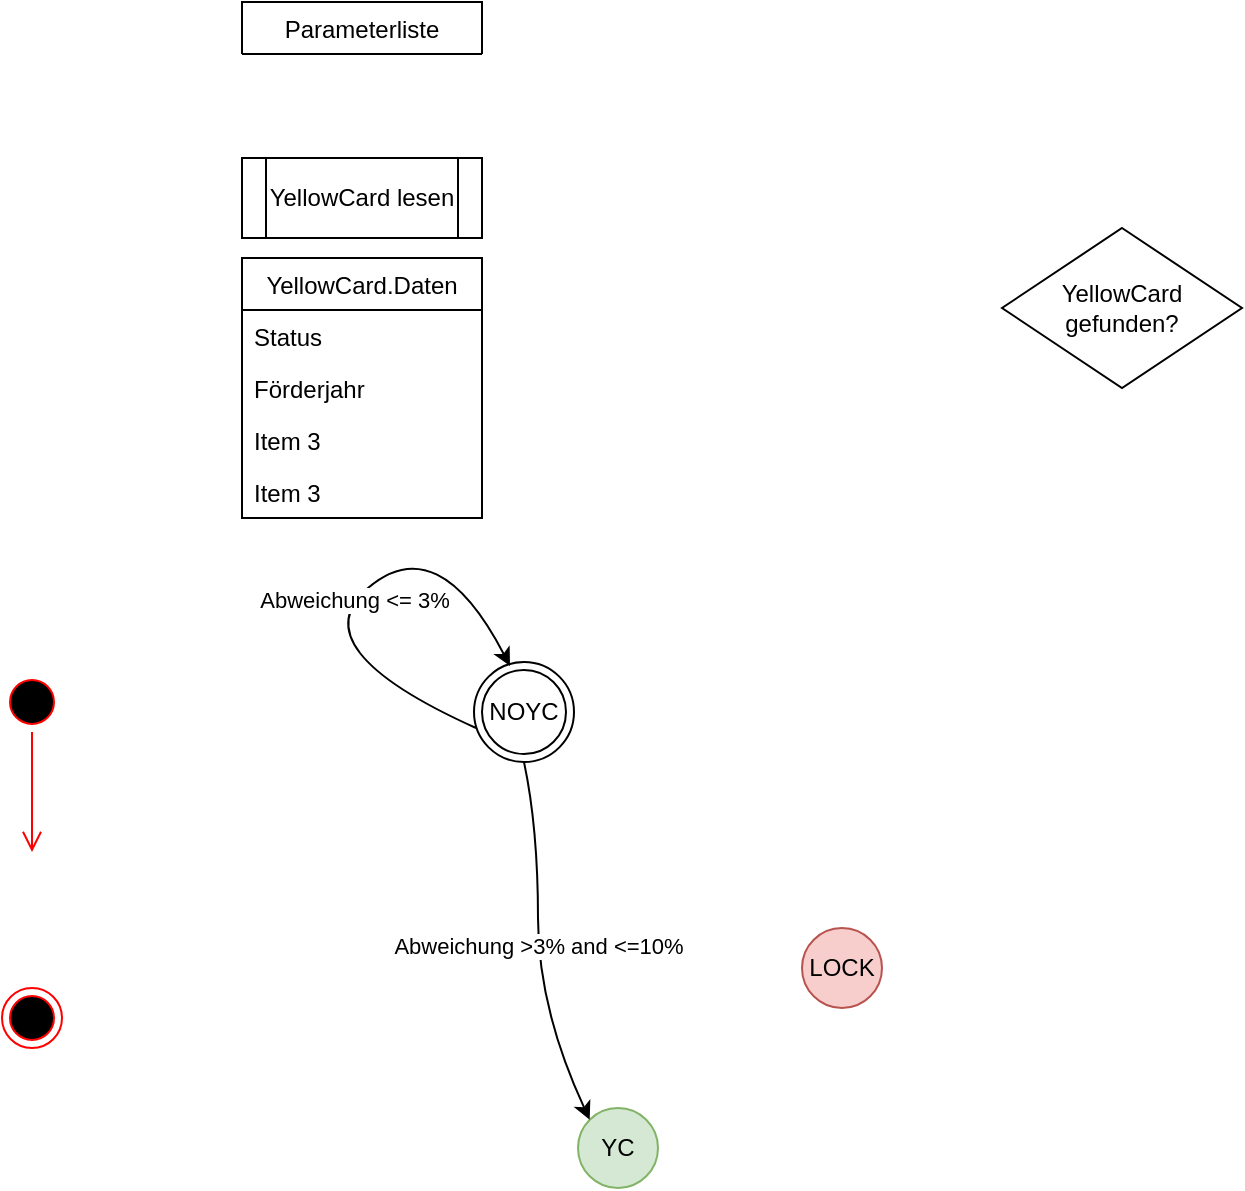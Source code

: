 <mxfile version="10.7.7" type="github"><diagram id="cOEbSdt1bQq5N-bVFhIL" name="Page-1"><mxGraphModel dx="797" dy="437" grid="1" gridSize="10" guides="1" tooltips="1" connect="1" arrows="1" fold="1" page="1" pageScale="1" pageWidth="827" pageHeight="1169" math="0" shadow="0"><root><mxCell id="0"/><mxCell id="1" parent="0"/><mxCell id="bvWmRrxVavX1V19AVzLA-2" value="YC" style="ellipse;whiteSpace=wrap;html=1;aspect=fixed;fillColor=#d5e8d4;strokeColor=#82b366;" parent="1" vertex="1"><mxGeometry x="368" y="570" width="40" height="40" as="geometry"/></mxCell><mxCell id="bvWmRrxVavX1V19AVzLA-3" value="LOCK" style="ellipse;whiteSpace=wrap;html=1;aspect=fixed;fillColor=#f8cecc;strokeColor=#b85450;" parent="1" vertex="1"><mxGeometry x="480" y="480" width="40" height="40" as="geometry"/></mxCell><mxCell id="bvWmRrxVavX1V19AVzLA-5" value="Abweichung &amp;gt;3% and &amp;lt;=10%" style="curved=1;endArrow=classic;html=1;exitX=0.5;exitY=1;exitDx=0;exitDy=0;entryX=0;entryY=0;entryDx=0;entryDy=0;" parent="1" source="bvWmRrxVavX1V19AVzLA-9" target="bvWmRrxVavX1V19AVzLA-2" edge="1"><mxGeometry width="50" height="50" relative="1" as="geometry"><mxPoint x="388" y="370" as="sourcePoint"/><mxPoint x="367" y="577" as="targetPoint"/><Array as="points"><mxPoint x="348" y="430"/><mxPoint x="348" y="520"/></Array></mxGeometry></mxCell><mxCell id="bvWmRrxVavX1V19AVzLA-9" value="NOYC" style="ellipse;shape=doubleEllipse;whiteSpace=wrap;html=1;aspect=fixed;" parent="1" vertex="1"><mxGeometry x="316" y="347" width="50" height="50" as="geometry"/></mxCell><mxCell id="bvWmRrxVavX1V19AVzLA-11" value="Abweichung &amp;lt;= 3%" style="curved=1;endArrow=classic;html=1;entryX=0.36;entryY=0.04;entryDx=0;entryDy=0;entryPerimeter=0;exitX=0.02;exitY=0.66;exitDx=0;exitDy=0;exitPerimeter=0;" parent="1" source="bvWmRrxVavX1V19AVzLA-9" target="bvWmRrxVavX1V19AVzLA-9" edge="1"><mxGeometry width="50" height="50" relative="1" as="geometry"><mxPoint x="238" y="360" as="sourcePoint"/><mxPoint x="328" y="700" as="targetPoint"/><Array as="points"><mxPoint x="228" y="340"/><mxPoint x="298" y="280"/></Array></mxGeometry></mxCell><mxCell id="vIpRtzNBQbZ5JnZ0q4hH-2" value="YellowCard lesen" style="shape=process;whiteSpace=wrap;html=1;backgroundOutline=1;" parent="1" vertex="1"><mxGeometry x="200" y="95" width="120" height="40" as="geometry"/></mxCell><mxCell id="vIpRtzNBQbZ5JnZ0q4hH-4" value="" style="ellipse;html=1;shape=startState;fillColor=#000000;strokeColor=#ff0000;" parent="1" vertex="1"><mxGeometry x="80" y="352" width="30" height="30" as="geometry"/></mxCell><mxCell id="vIpRtzNBQbZ5JnZ0q4hH-5" value="" style="edgeStyle=orthogonalEdgeStyle;html=1;verticalAlign=bottom;endArrow=open;endSize=8;strokeColor=#ff0000;" parent="1" source="vIpRtzNBQbZ5JnZ0q4hH-4" edge="1"><mxGeometry relative="1" as="geometry"><mxPoint x="95" y="442" as="targetPoint"/></mxGeometry></mxCell><mxCell id="vIpRtzNBQbZ5JnZ0q4hH-6" value="" style="ellipse;html=1;shape=endState;fillColor=#000000;strokeColor=#ff0000;" parent="1" vertex="1"><mxGeometry x="80" y="510" width="30" height="30" as="geometry"/></mxCell><mxCell id="T2KlPlUSXyegnP8IULmI-1" value="Parameterliste" style="swimlane;fontStyle=0;childLayout=stackLayout;horizontal=1;startSize=26;fillColor=none;horizontalStack=0;resizeParent=1;resizeParentMax=0;resizeLast=0;collapsible=1;marginBottom=0;" vertex="1" collapsed="1" parent="1"><mxGeometry x="200" y="17" width="120" height="26" as="geometry"><mxRectangle x="200" y="17" width="120" height="52" as="alternateBounds"/></mxGeometry></mxCell><mxCell id="T2KlPlUSXyegnP8IULmI-3" value="Bewirtschafter&#10;&#10;" style="text;strokeColor=none;fillColor=none;align=left;verticalAlign=top;spacingLeft=4;spacingRight=4;overflow=hidden;rotatable=0;points=[[0,0.5],[1,0.5]];portConstraint=eastwest;" vertex="1" parent="T2KlPlUSXyegnP8IULmI-1"><mxGeometry y="26" width="120" height="26" as="geometry"/></mxCell><mxCell id="T2KlPlUSXyegnP8IULmI-12" value="YellowCard.Daten" style="swimlane;fontStyle=0;childLayout=stackLayout;horizontal=1;startSize=26;fillColor=none;horizontalStack=0;resizeParent=1;resizeParentMax=0;resizeLast=0;collapsible=1;marginBottom=0;" vertex="1" parent="1"><mxGeometry x="200" y="145" width="120" height="130" as="geometry"><mxRectangle x="200" y="145" width="120" height="26" as="alternateBounds"/></mxGeometry></mxCell><mxCell id="T2KlPlUSXyegnP8IULmI-13" value="Status" style="text;strokeColor=none;fillColor=none;align=left;verticalAlign=top;spacingLeft=4;spacingRight=4;overflow=hidden;rotatable=0;points=[[0,0.5],[1,0.5]];portConstraint=eastwest;" vertex="1" parent="T2KlPlUSXyegnP8IULmI-12"><mxGeometry y="26" width="120" height="26" as="geometry"/></mxCell><mxCell id="T2KlPlUSXyegnP8IULmI-14" value="Förderjahr" style="text;strokeColor=none;fillColor=none;align=left;verticalAlign=top;spacingLeft=4;spacingRight=4;overflow=hidden;rotatable=0;points=[[0,0.5],[1,0.5]];portConstraint=eastwest;" vertex="1" parent="T2KlPlUSXyegnP8IULmI-12"><mxGeometry y="52" width="120" height="26" as="geometry"/></mxCell><mxCell id="T2KlPlUSXyegnP8IULmI-15" value="Item 3" style="text;strokeColor=none;fillColor=none;align=left;verticalAlign=top;spacingLeft=4;spacingRight=4;overflow=hidden;rotatable=0;points=[[0,0.5],[1,0.5]];portConstraint=eastwest;" vertex="1" parent="T2KlPlUSXyegnP8IULmI-12"><mxGeometry y="78" width="120" height="26" as="geometry"/></mxCell><mxCell id="T2KlPlUSXyegnP8IULmI-17" value="Item 3" style="text;strokeColor=none;fillColor=none;align=left;verticalAlign=top;spacingLeft=4;spacingRight=4;overflow=hidden;rotatable=0;points=[[0,0.5],[1,0.5]];portConstraint=eastwest;" vertex="1" parent="T2KlPlUSXyegnP8IULmI-12"><mxGeometry y="104" width="120" height="26" as="geometry"/></mxCell><mxCell id="T2KlPlUSXyegnP8IULmI-16" value="YellowCard gefunden?" style="rhombus;whiteSpace=wrap;html=1;" vertex="1" parent="1"><mxGeometry x="580" y="130" width="120" height="80" as="geometry"/></mxCell></root></mxGraphModel></diagram></mxfile>